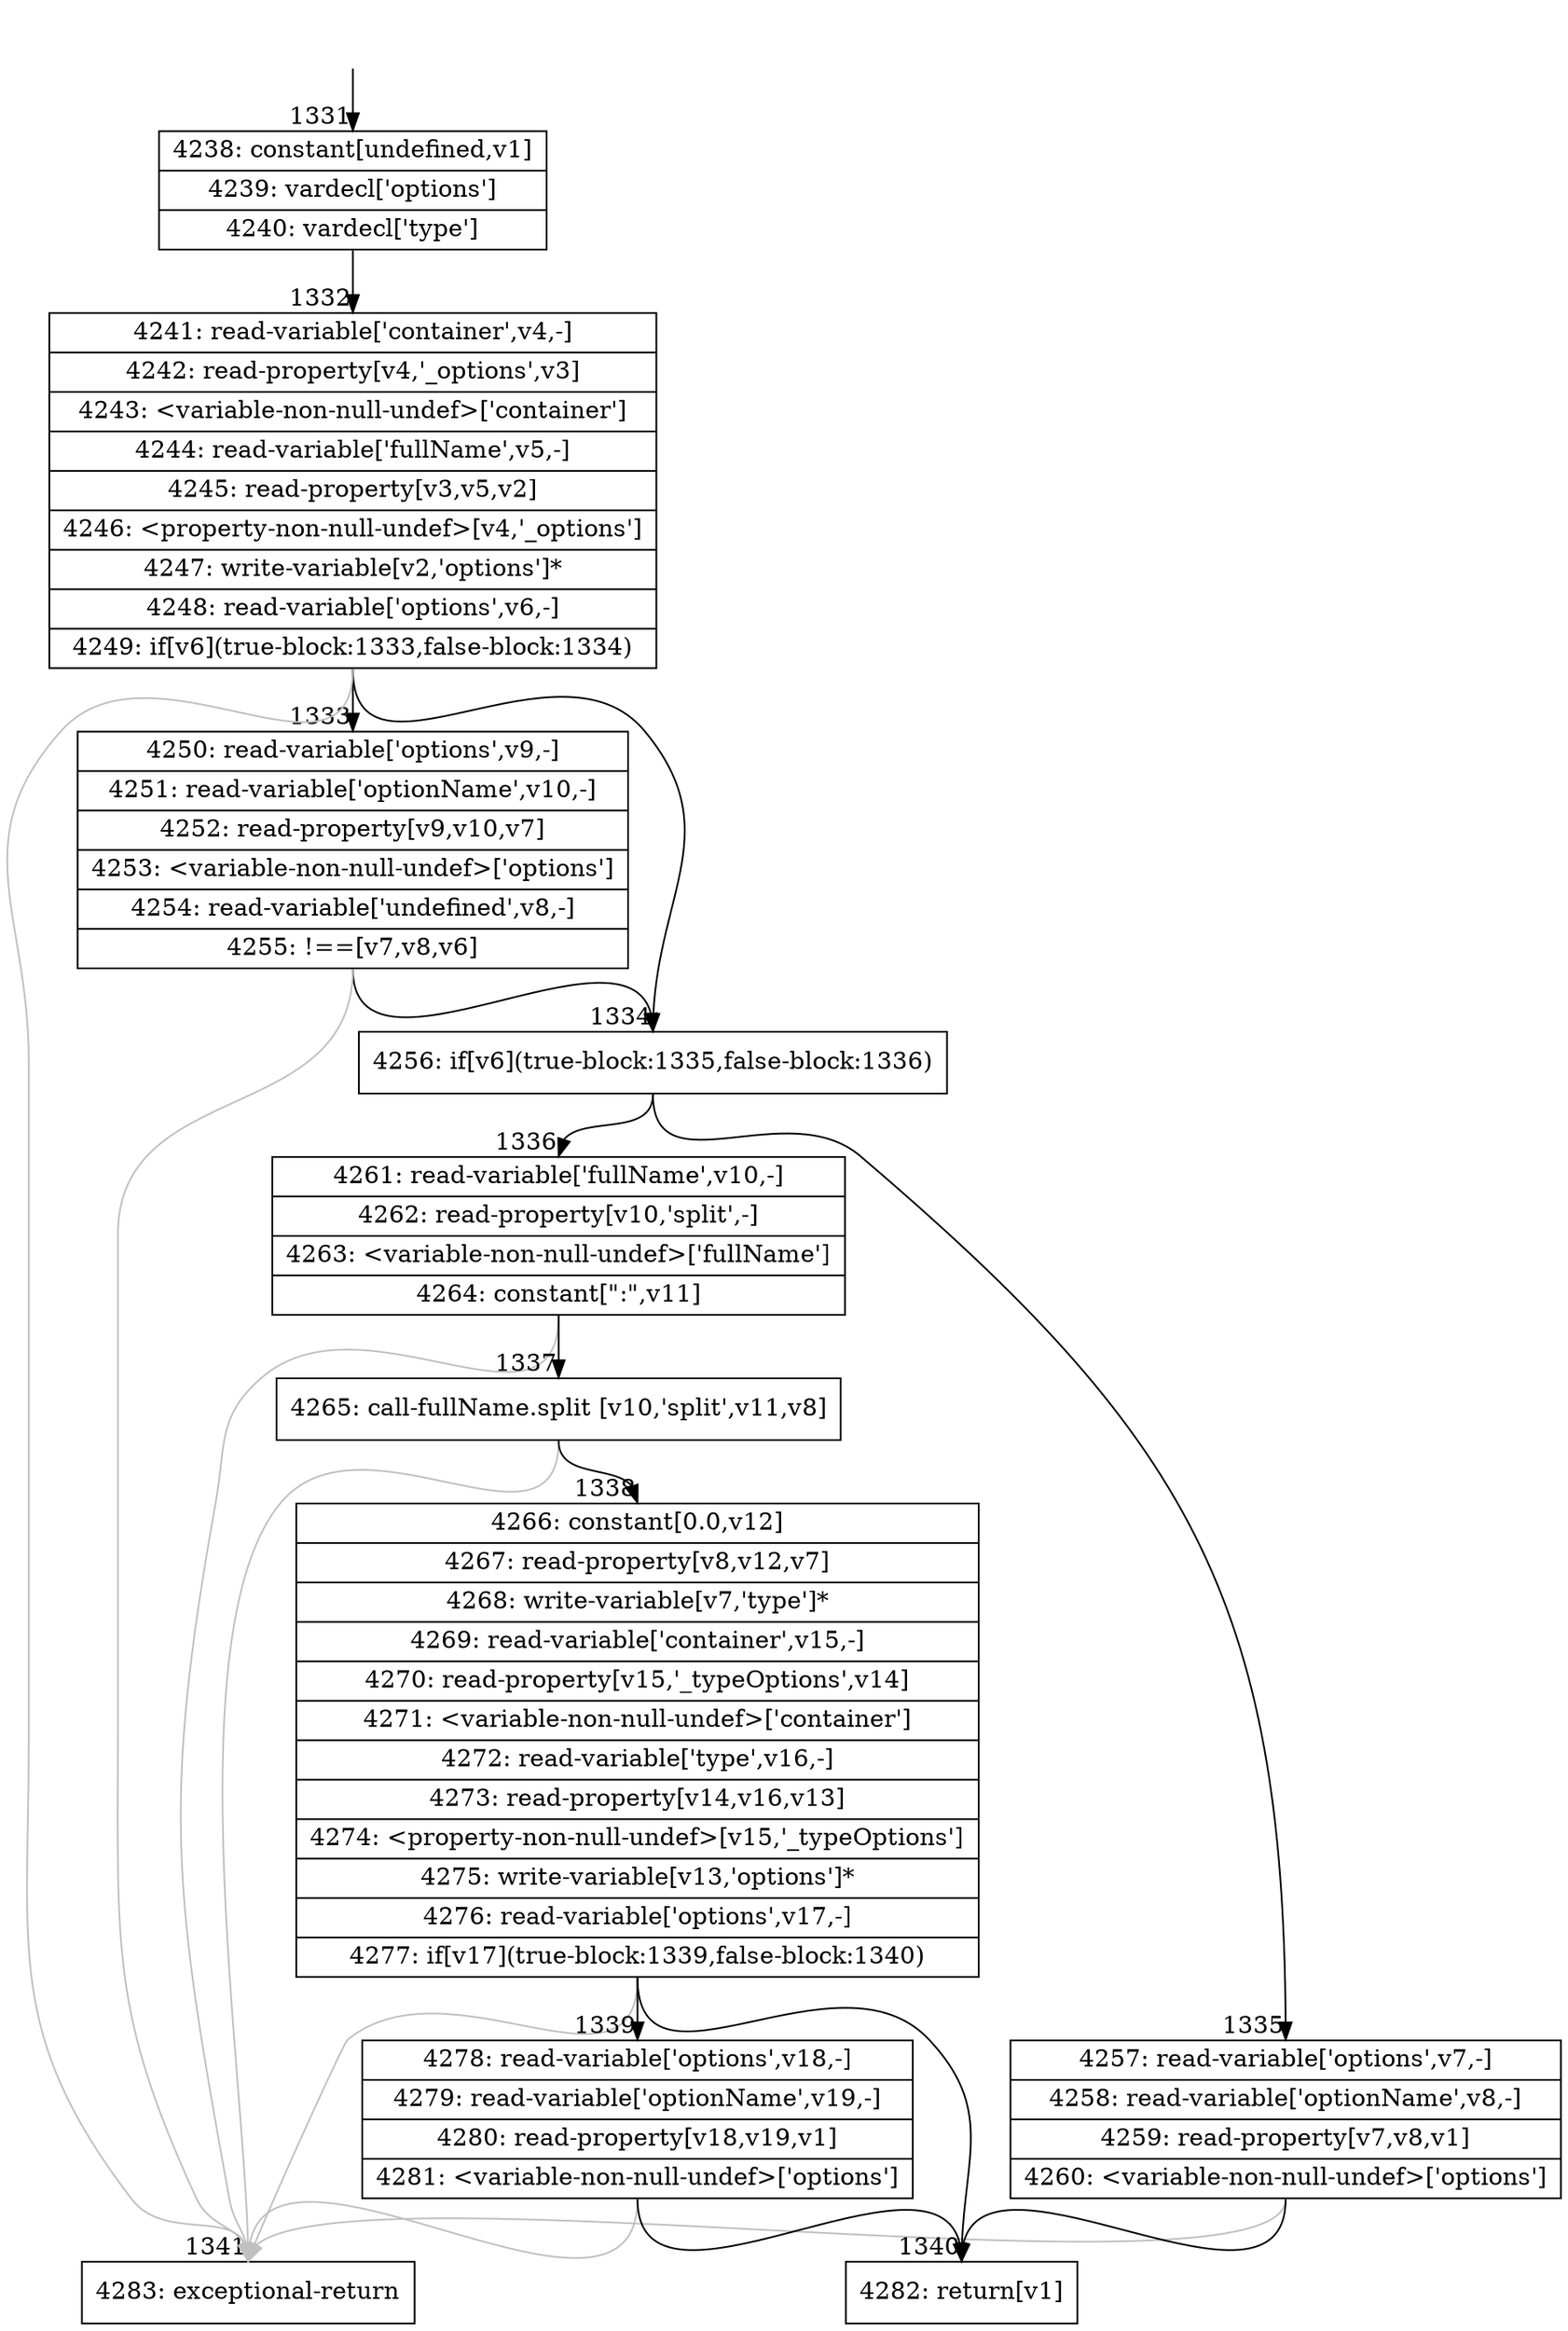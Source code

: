 digraph {
rankdir="TD"
BB_entry101[shape=none,label=""];
BB_entry101 -> BB1331 [tailport=s, headport=n, headlabel="    1331"]
BB1331 [shape=record label="{4238: constant[undefined,v1]|4239: vardecl['options']|4240: vardecl['type']}" ] 
BB1331 -> BB1332 [tailport=s, headport=n, headlabel="      1332"]
BB1332 [shape=record label="{4241: read-variable['container',v4,-]|4242: read-property[v4,'_options',v3]|4243: \<variable-non-null-undef\>['container']|4244: read-variable['fullName',v5,-]|4245: read-property[v3,v5,v2]|4246: \<property-non-null-undef\>[v4,'_options']|4247: write-variable[v2,'options']*|4248: read-variable['options',v6,-]|4249: if[v6](true-block:1333,false-block:1334)}" ] 
BB1332 -> BB1334 [tailport=s, headport=n, headlabel="      1334"]
BB1332 -> BB1333 [tailport=s, headport=n, headlabel="      1333"]
BB1332 -> BB1341 [tailport=s, headport=n, color=gray, headlabel="      1341"]
BB1333 [shape=record label="{4250: read-variable['options',v9,-]|4251: read-variable['optionName',v10,-]|4252: read-property[v9,v10,v7]|4253: \<variable-non-null-undef\>['options']|4254: read-variable['undefined',v8,-]|4255: !==[v7,v8,v6]}" ] 
BB1333 -> BB1334 [tailport=s, headport=n]
BB1333 -> BB1341 [tailport=s, headport=n, color=gray]
BB1334 [shape=record label="{4256: if[v6](true-block:1335,false-block:1336)}" ] 
BB1334 -> BB1335 [tailport=s, headport=n, headlabel="      1335"]
BB1334 -> BB1336 [tailport=s, headport=n, headlabel="      1336"]
BB1335 [shape=record label="{4257: read-variable['options',v7,-]|4258: read-variable['optionName',v8,-]|4259: read-property[v7,v8,v1]|4260: \<variable-non-null-undef\>['options']}" ] 
BB1335 -> BB1340 [tailport=s, headport=n, headlabel="      1340"]
BB1335 -> BB1341 [tailport=s, headport=n, color=gray]
BB1336 [shape=record label="{4261: read-variable['fullName',v10,-]|4262: read-property[v10,'split',-]|4263: \<variable-non-null-undef\>['fullName']|4264: constant[\":\",v11]}" ] 
BB1336 -> BB1337 [tailport=s, headport=n, headlabel="      1337"]
BB1336 -> BB1341 [tailport=s, headport=n, color=gray]
BB1337 [shape=record label="{4265: call-fullName.split [v10,'split',v11,v8]}" ] 
BB1337 -> BB1338 [tailport=s, headport=n, headlabel="      1338"]
BB1337 -> BB1341 [tailport=s, headport=n, color=gray]
BB1338 [shape=record label="{4266: constant[0.0,v12]|4267: read-property[v8,v12,v7]|4268: write-variable[v7,'type']*|4269: read-variable['container',v15,-]|4270: read-property[v15,'_typeOptions',v14]|4271: \<variable-non-null-undef\>['container']|4272: read-variable['type',v16,-]|4273: read-property[v14,v16,v13]|4274: \<property-non-null-undef\>[v15,'_typeOptions']|4275: write-variable[v13,'options']*|4276: read-variable['options',v17,-]|4277: if[v17](true-block:1339,false-block:1340)}" ] 
BB1338 -> BB1339 [tailport=s, headport=n, headlabel="      1339"]
BB1338 -> BB1340 [tailport=s, headport=n]
BB1338 -> BB1341 [tailport=s, headport=n, color=gray]
BB1339 [shape=record label="{4278: read-variable['options',v18,-]|4279: read-variable['optionName',v19,-]|4280: read-property[v18,v19,v1]|4281: \<variable-non-null-undef\>['options']}" ] 
BB1339 -> BB1340 [tailport=s, headport=n]
BB1339 -> BB1341 [tailport=s, headport=n, color=gray]
BB1340 [shape=record label="{4282: return[v1]}" ] 
BB1341 [shape=record label="{4283: exceptional-return}" ] 
//#$~ 1828
}
